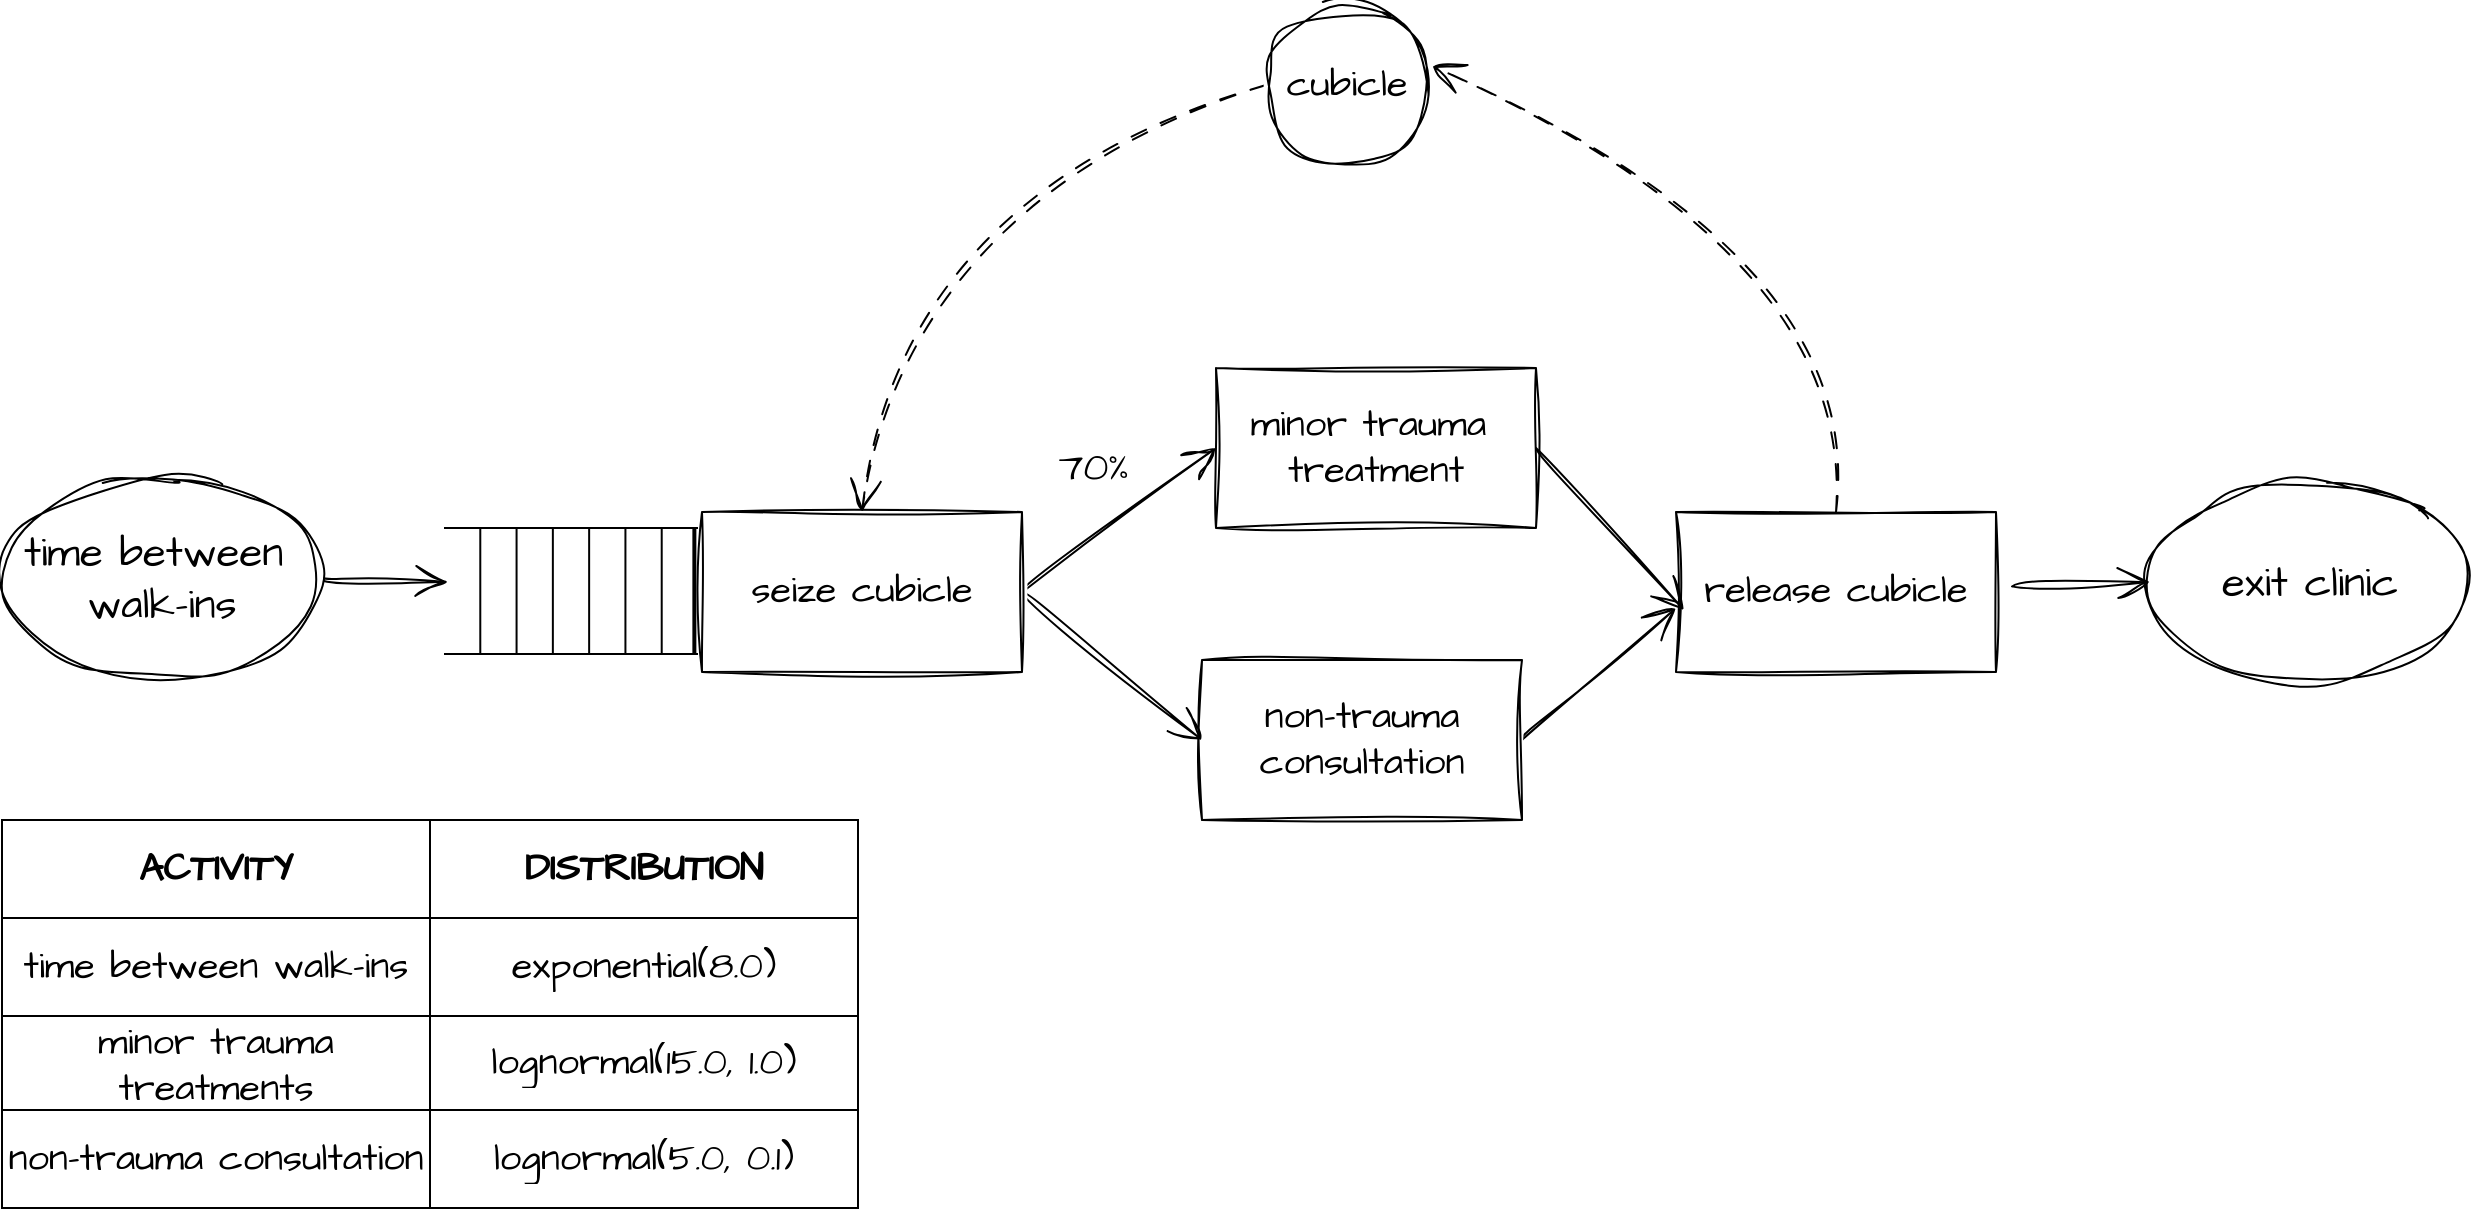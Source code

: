 <mxfile version="27.0.6">
  <diagram name="Page-1" id="bk9uSKQDOz5UPixXICEc">
    <mxGraphModel dx="2547" dy="1257" grid="0" gridSize="10" guides="1" tooltips="1" connect="1" arrows="1" fold="1" page="0" pageScale="1" pageWidth="850" pageHeight="1100" math="0" shadow="0">
      <root>
        <mxCell id="0" />
        <mxCell id="1" parent="0" />
        <mxCell id="IbNe3cyftD1GP1Xd7RGD-58" style="edgeStyle=none;curved=1;rounded=0;sketch=1;hachureGap=4;jiggle=2;curveFitting=1;orthogonalLoop=1;jettySize=auto;html=1;exitX=1;exitY=0.5;exitDx=0;exitDy=0;fontFamily=Architects Daughter;fontSource=https%3A%2F%2Ffonts.googleapis.com%2Fcss%3Ffamily%3DArchitects%2BDaughter;fontSize=16;startSize=14;endArrow=open;endSize=14;sourcePerimeterSpacing=8;targetPerimeterSpacing=8;" edge="1" parent="1" source="IbNe3cyftD1GP1Xd7RGD-1">
          <mxGeometry relative="1" as="geometry">
            <mxPoint x="-389" y="73" as="targetPoint" />
          </mxGeometry>
        </mxCell>
        <mxCell id="IbNe3cyftD1GP1Xd7RGD-1" value="time between&amp;nbsp; walk-ins" style="ellipse;whiteSpace=wrap;html=1;sketch=1;hachureGap=4;jiggle=2;curveFitting=1;fontFamily=Architects Daughter;fontSource=https%3A%2F%2Ffonts.googleapis.com%2Fcss%3Ffamily%3DArchitects%2BDaughter;fontSize=21;" vertex="1" parent="1">
          <mxGeometry x="-612" y="21" width="160" height="100" as="geometry" />
        </mxCell>
        <mxCell id="IbNe3cyftD1GP1Xd7RGD-6" style="edgeStyle=none;curved=1;rounded=0;sketch=1;hachureGap=4;jiggle=2;curveFitting=1;orthogonalLoop=1;jettySize=auto;html=1;exitX=1;exitY=0.5;exitDx=0;exitDy=0;entryX=0;entryY=0.5;entryDx=0;entryDy=0;fontFamily=Architects Daughter;fontSource=https%3A%2F%2Ffonts.googleapis.com%2Fcss%3Ffamily%3DArchitects%2BDaughter;fontSize=16;startSize=14;endArrow=open;endSize=14;sourcePerimeterSpacing=8;targetPerimeterSpacing=8;" edge="1" parent="1" source="IbNe3cyftD1GP1Xd7RGD-2" target="IbNe3cyftD1GP1Xd7RGD-4">
          <mxGeometry relative="1" as="geometry" />
        </mxCell>
        <mxCell id="IbNe3cyftD1GP1Xd7RGD-7" style="edgeStyle=none;curved=1;rounded=0;sketch=1;hachureGap=4;jiggle=2;curveFitting=1;orthogonalLoop=1;jettySize=auto;html=1;exitX=1;exitY=0.5;exitDx=0;exitDy=0;entryX=0;entryY=0.5;entryDx=0;entryDy=0;fontFamily=Architects Daughter;fontSource=https%3A%2F%2Ffonts.googleapis.com%2Fcss%3Ffamily%3DArchitects%2BDaughter;fontSize=16;startSize=14;endArrow=open;endSize=14;sourcePerimeterSpacing=8;targetPerimeterSpacing=8;" edge="1" parent="1" source="IbNe3cyftD1GP1Xd7RGD-2" target="IbNe3cyftD1GP1Xd7RGD-5">
          <mxGeometry relative="1" as="geometry" />
        </mxCell>
        <mxCell id="IbNe3cyftD1GP1Xd7RGD-2" value="seize cubicle" style="rounded=0;whiteSpace=wrap;html=1;sketch=1;hachureGap=4;jiggle=2;curveFitting=1;fontFamily=Architects Daughter;fontSource=https%3A%2F%2Ffonts.googleapis.com%2Fcss%3Ffamily%3DArchitects%2BDaughter;fontSize=19;" vertex="1" parent="1">
          <mxGeometry x="-262" y="38" width="160" height="80" as="geometry" />
        </mxCell>
        <mxCell id="IbNe3cyftD1GP1Xd7RGD-4" value="&lt;div&gt;minor trauma&amp;nbsp;&lt;/div&gt;&lt;div&gt;treatment&lt;/div&gt;" style="rounded=0;whiteSpace=wrap;html=1;sketch=1;hachureGap=4;jiggle=2;curveFitting=1;fontFamily=Architects Daughter;fontSource=https%3A%2F%2Ffonts.googleapis.com%2Fcss%3Ffamily%3DArchitects%2BDaughter;fontSize=19;" vertex="1" parent="1">
          <mxGeometry x="-5" y="-34" width="160" height="80" as="geometry" />
        </mxCell>
        <mxCell id="IbNe3cyftD1GP1Xd7RGD-64" style="edgeStyle=none;curved=1;rounded=0;sketch=1;hachureGap=4;jiggle=2;curveFitting=1;orthogonalLoop=1;jettySize=auto;html=1;exitX=1;exitY=0.5;exitDx=0;exitDy=0;fontFamily=Architects Daughter;fontSource=https%3A%2F%2Ffonts.googleapis.com%2Fcss%3Ffamily%3DArchitects%2BDaughter;fontSize=16;startSize=14;endArrow=open;endSize=14;sourcePerimeterSpacing=8;targetPerimeterSpacing=8;" edge="1" parent="1" source="IbNe3cyftD1GP1Xd7RGD-5">
          <mxGeometry relative="1" as="geometry">
            <mxPoint x="225" y="86" as="targetPoint" />
          </mxGeometry>
        </mxCell>
        <mxCell id="IbNe3cyftD1GP1Xd7RGD-5" value="non-trauma consultation" style="rounded=0;whiteSpace=wrap;html=1;sketch=1;hachureGap=4;jiggle=2;curveFitting=1;fontFamily=Architects Daughter;fontSource=https%3A%2F%2Ffonts.googleapis.com%2Fcss%3Ffamily%3DArchitects%2BDaughter;fontSize=19;" vertex="1" parent="1">
          <mxGeometry x="-12" y="112" width="160" height="80" as="geometry" />
        </mxCell>
        <mxCell id="IbNe3cyftD1GP1Xd7RGD-66" style="edgeStyle=none;curved=1;rounded=0;sketch=1;hachureGap=4;jiggle=2;curveFitting=1;orthogonalLoop=1;jettySize=auto;html=1;exitX=0;exitY=0.5;exitDx=0;exitDy=0;entryX=0.5;entryY=0;entryDx=0;entryDy=0;fontFamily=Architects Daughter;fontSource=https%3A%2F%2Ffonts.googleapis.com%2Fcss%3Ffamily%3DArchitects%2BDaughter;fontSize=16;startSize=14;endArrow=open;endSize=14;sourcePerimeterSpacing=8;targetPerimeterSpacing=8;dashed=1;dashPattern=8 8;" edge="1" parent="1" source="IbNe3cyftD1GP1Xd7RGD-10" target="IbNe3cyftD1GP1Xd7RGD-2">
          <mxGeometry relative="1" as="geometry">
            <Array as="points">
              <mxPoint x="-163" y="-117" />
            </Array>
          </mxGeometry>
        </mxCell>
        <mxCell id="IbNe3cyftD1GP1Xd7RGD-10" value="cubicle" style="ellipse;whiteSpace=wrap;html=1;fontFamily=Architects Daughter;fontSource=https%3A%2F%2Ffonts.googleapis.com%2Fcss%3Ffamily%3DArchitects%2BDaughter;fontSize=19;sketch=1;curveFitting=1;jiggle=2;" vertex="1" parent="1">
          <mxGeometry x="20" y="-217" width="81" height="83" as="geometry" />
        </mxCell>
        <mxCell id="IbNe3cyftD1GP1Xd7RGD-17" value="exit clinic" style="ellipse;whiteSpace=wrap;html=1;sketch=1;hachureGap=4;jiggle=2;curveFitting=1;fontFamily=Architects Daughter;fontSource=https%3A%2F%2Ffonts.googleapis.com%2Fcss%3Ffamily%3DArchitects%2BDaughter;fontSize=21;" vertex="1" parent="1">
          <mxGeometry x="462" y="23" width="160" height="100" as="geometry" />
        </mxCell>
        <mxCell id="IbNe3cyftD1GP1Xd7RGD-48" value="" style="group" vertex="1" connectable="0" parent="1">
          <mxGeometry x="-391" y="46" width="127" height="63" as="geometry" />
        </mxCell>
        <mxCell id="IbNe3cyftD1GP1Xd7RGD-49" value="" style="endArrow=none;html=1;rounded=0;strokeWidth=1;flowAnimation=0;shadow=0;" edge="1" parent="IbNe3cyftD1GP1Xd7RGD-48">
          <mxGeometry width="50" height="50" relative="1" as="geometry">
            <mxPoint as="sourcePoint" />
            <mxPoint x="127.0" as="targetPoint" />
          </mxGeometry>
        </mxCell>
        <mxCell id="IbNe3cyftD1GP1Xd7RGD-50" value="" style="endArrow=none;html=1;rounded=0;strokeWidth=2;entryX=1;entryY=1;entryDx=0;entryDy=0;flowAnimation=0;shadow=0;" edge="1" parent="IbNe3cyftD1GP1Xd7RGD-48">
          <mxGeometry width="50" height="50" relative="1" as="geometry">
            <mxPoint x="125.186" as="sourcePoint" />
            <mxPoint x="125.186" y="63" as="targetPoint" />
          </mxGeometry>
        </mxCell>
        <mxCell id="IbNe3cyftD1GP1Xd7RGD-51" value="" style="endArrow=none;html=1;rounded=0;strokeWidth=1;flowAnimation=0;shadow=0;" edge="1" parent="IbNe3cyftD1GP1Xd7RGD-48">
          <mxGeometry width="50" height="50" relative="1" as="geometry">
            <mxPoint y="63" as="sourcePoint" />
            <mxPoint x="127.0" y="63" as="targetPoint" />
          </mxGeometry>
        </mxCell>
        <mxCell id="IbNe3cyftD1GP1Xd7RGD-52" value="" style="endArrow=none;html=1;rounded=0;strokeWidth=1;entryX=1;entryY=1;entryDx=0;entryDy=0;flowAnimation=0;shadow=0;" edge="1" parent="IbNe3cyftD1GP1Xd7RGD-48">
          <mxGeometry width="50" height="50" relative="1" as="geometry">
            <mxPoint x="108.857" as="sourcePoint" />
            <mxPoint x="108.857" y="63" as="targetPoint" />
          </mxGeometry>
        </mxCell>
        <mxCell id="IbNe3cyftD1GP1Xd7RGD-53" value="" style="endArrow=none;html=1;rounded=0;strokeWidth=1;entryX=1;entryY=1;entryDx=0;entryDy=0;flowAnimation=0;shadow=0;" edge="1" parent="IbNe3cyftD1GP1Xd7RGD-48">
          <mxGeometry width="50" height="50" relative="1" as="geometry">
            <mxPoint x="90.714" as="sourcePoint" />
            <mxPoint x="90.714" y="63" as="targetPoint" />
          </mxGeometry>
        </mxCell>
        <mxCell id="IbNe3cyftD1GP1Xd7RGD-54" value="" style="endArrow=none;html=1;rounded=0;strokeWidth=1;entryX=1;entryY=1;entryDx=0;entryDy=0;flowAnimation=0;shadow=0;" edge="1" parent="IbNe3cyftD1GP1Xd7RGD-48">
          <mxGeometry width="50" height="50" relative="1" as="geometry">
            <mxPoint x="72.571" as="sourcePoint" />
            <mxPoint x="72.571" y="63" as="targetPoint" />
          </mxGeometry>
        </mxCell>
        <mxCell id="IbNe3cyftD1GP1Xd7RGD-55" value="" style="endArrow=none;html=1;rounded=0;strokeWidth=1;entryX=1;entryY=1;entryDx=0;entryDy=0;flowAnimation=0;shadow=0;" edge="1" parent="IbNe3cyftD1GP1Xd7RGD-48">
          <mxGeometry width="50" height="50" relative="1" as="geometry">
            <mxPoint x="54.429" as="sourcePoint" />
            <mxPoint x="54.429" y="63" as="targetPoint" />
          </mxGeometry>
        </mxCell>
        <mxCell id="IbNe3cyftD1GP1Xd7RGD-56" value="" style="endArrow=none;html=1;rounded=0;strokeWidth=1;entryX=1;entryY=1;entryDx=0;entryDy=0;flowAnimation=0;shadow=0;" edge="1" parent="IbNe3cyftD1GP1Xd7RGD-48">
          <mxGeometry width="50" height="50" relative="1" as="geometry">
            <mxPoint x="36.286" as="sourcePoint" />
            <mxPoint x="36.286" y="63" as="targetPoint" />
          </mxGeometry>
        </mxCell>
        <mxCell id="IbNe3cyftD1GP1Xd7RGD-57" value="" style="endArrow=none;html=1;rounded=0;strokeWidth=1;entryX=1;entryY=1;entryDx=0;entryDy=0;flowAnimation=0;shadow=0;" edge="1" parent="IbNe3cyftD1GP1Xd7RGD-48">
          <mxGeometry width="50" height="50" relative="1" as="geometry">
            <mxPoint x="18.143" as="sourcePoint" />
            <mxPoint x="18.143" y="63" as="targetPoint" />
          </mxGeometry>
        </mxCell>
        <mxCell id="IbNe3cyftD1GP1Xd7RGD-65" style="edgeStyle=none;curved=1;rounded=0;sketch=1;hachureGap=4;jiggle=2;curveFitting=1;orthogonalLoop=1;jettySize=auto;html=1;entryX=0;entryY=0.5;entryDx=0;entryDy=0;fontFamily=Architects Daughter;fontSource=https%3A%2F%2Ffonts.googleapis.com%2Fcss%3Ffamily%3DArchitects%2BDaughter;fontSize=16;startSize=14;endArrow=open;endSize=14;sourcePerimeterSpacing=8;targetPerimeterSpacing=8;" edge="1" parent="1" source="IbNe3cyftD1GP1Xd7RGD-62" target="IbNe3cyftD1GP1Xd7RGD-17">
          <mxGeometry relative="1" as="geometry" />
        </mxCell>
        <mxCell id="IbNe3cyftD1GP1Xd7RGD-62" value="release cubicle" style="rounded=0;whiteSpace=wrap;html=1;sketch=1;hachureGap=4;jiggle=2;curveFitting=1;fontFamily=Architects Daughter;fontSource=https%3A%2F%2Ffonts.googleapis.com%2Fcss%3Ffamily%3DArchitects%2BDaughter;fontSize=19;" vertex="1" parent="1">
          <mxGeometry x="225" y="38" width="160" height="80" as="geometry" />
        </mxCell>
        <mxCell id="IbNe3cyftD1GP1Xd7RGD-63" style="edgeStyle=none;curved=1;rounded=0;sketch=1;hachureGap=4;jiggle=2;curveFitting=1;orthogonalLoop=1;jettySize=auto;html=1;exitX=1;exitY=0.5;exitDx=0;exitDy=0;entryX=0.025;entryY=0.613;entryDx=0;entryDy=0;entryPerimeter=0;fontFamily=Architects Daughter;fontSource=https%3A%2F%2Ffonts.googleapis.com%2Fcss%3Ffamily%3DArchitects%2BDaughter;fontSize=16;startSize=14;endArrow=open;endSize=14;sourcePerimeterSpacing=8;targetPerimeterSpacing=8;" edge="1" parent="1" source="IbNe3cyftD1GP1Xd7RGD-4" target="IbNe3cyftD1GP1Xd7RGD-62">
          <mxGeometry relative="1" as="geometry" />
        </mxCell>
        <mxCell id="IbNe3cyftD1GP1Xd7RGD-67" style="edgeStyle=none;curved=1;rounded=0;sketch=1;hachureGap=4;jiggle=2;curveFitting=1;orthogonalLoop=1;jettySize=auto;html=1;entryX=1.025;entryY=0.386;entryDx=0;entryDy=0;entryPerimeter=0;fontFamily=Architects Daughter;fontSource=https%3A%2F%2Ffonts.googleapis.com%2Fcss%3Ffamily%3DArchitects%2BDaughter;fontSize=16;startSize=14;endArrow=open;endSize=14;sourcePerimeterSpacing=8;targetPerimeterSpacing=8;exitX=0.5;exitY=0;exitDx=0;exitDy=0;dashed=1;dashPattern=8 8;" edge="1" parent="1" source="IbNe3cyftD1GP1Xd7RGD-62" target="IbNe3cyftD1GP1Xd7RGD-10">
          <mxGeometry relative="1" as="geometry">
            <Array as="points">
              <mxPoint x="316" y="-93" />
            </Array>
          </mxGeometry>
        </mxCell>
        <mxCell id="IbNe3cyftD1GP1Xd7RGD-68" value="" style="shape=table;startSize=0;container=1;collapsible=0;childLayout=tableLayout;fontFamily=Architects Daughter;fontSource=https%3A%2F%2Ffonts.googleapis.com%2Fcss%3Ffamily%3DArchitects%2BDaughter;fontSize=19;" vertex="1" parent="1">
          <mxGeometry x="-612" y="192" width="428" height="194" as="geometry" />
        </mxCell>
        <mxCell id="IbNe3cyftD1GP1Xd7RGD-69" value="" style="shape=tableRow;horizontal=0;startSize=0;swimlaneHead=0;swimlaneBody=0;strokeColor=inherit;top=0;left=0;bottom=0;right=0;collapsible=0;dropTarget=0;fillColor=none;points=[[0,0.5],[1,0.5]];portConstraint=eastwest;fontFamily=Architects Daughter;fontSource=https%3A%2F%2Ffonts.googleapis.com%2Fcss%3Ffamily%3DArchitects%2BDaughter;fontSize=19;" vertex="1" parent="IbNe3cyftD1GP1Xd7RGD-68">
          <mxGeometry width="428" height="49" as="geometry" />
        </mxCell>
        <mxCell id="IbNe3cyftD1GP1Xd7RGD-70" value="&lt;b&gt;ACTIVITY&lt;/b&gt;" style="shape=partialRectangle;html=1;whiteSpace=wrap;connectable=0;strokeColor=inherit;overflow=hidden;fillColor=none;top=0;left=0;bottom=0;right=0;pointerEvents=1;fontFamily=Architects Daughter;fontSource=https%3A%2F%2Ffonts.googleapis.com%2Fcss%3Ffamily%3DArchitects%2BDaughter;fontSize=19;" vertex="1" parent="IbNe3cyftD1GP1Xd7RGD-69">
          <mxGeometry width="214" height="49" as="geometry">
            <mxRectangle width="214" height="49" as="alternateBounds" />
          </mxGeometry>
        </mxCell>
        <mxCell id="IbNe3cyftD1GP1Xd7RGD-71" value="&lt;b&gt;DISTRIBUTION&lt;/b&gt;" style="shape=partialRectangle;html=1;whiteSpace=wrap;connectable=0;strokeColor=inherit;overflow=hidden;fillColor=none;top=0;left=0;bottom=0;right=0;pointerEvents=1;fontFamily=Architects Daughter;fontSource=https%3A%2F%2Ffonts.googleapis.com%2Fcss%3Ffamily%3DArchitects%2BDaughter;fontSize=19;" vertex="1" parent="IbNe3cyftD1GP1Xd7RGD-69">
          <mxGeometry x="214" width="214" height="49" as="geometry">
            <mxRectangle width="214" height="49" as="alternateBounds" />
          </mxGeometry>
        </mxCell>
        <mxCell id="IbNe3cyftD1GP1Xd7RGD-72" value="" style="shape=tableRow;horizontal=0;startSize=0;swimlaneHead=0;swimlaneBody=0;strokeColor=inherit;top=0;left=0;bottom=0;right=0;collapsible=0;dropTarget=0;fillColor=none;points=[[0,0.5],[1,0.5]];portConstraint=eastwest;fontFamily=Architects Daughter;fontSource=https%3A%2F%2Ffonts.googleapis.com%2Fcss%3Ffamily%3DArchitects%2BDaughter;fontSize=19;" vertex="1" parent="IbNe3cyftD1GP1Xd7RGD-68">
          <mxGeometry y="49" width="428" height="49" as="geometry" />
        </mxCell>
        <mxCell id="IbNe3cyftD1GP1Xd7RGD-73" value="time between walk-ins" style="shape=partialRectangle;html=1;whiteSpace=wrap;connectable=0;strokeColor=inherit;overflow=hidden;fillColor=none;top=0;left=0;bottom=0;right=0;pointerEvents=1;fontFamily=Architects Daughter;fontSource=https%3A%2F%2Ffonts.googleapis.com%2Fcss%3Ffamily%3DArchitects%2BDaughter;fontSize=19;" vertex="1" parent="IbNe3cyftD1GP1Xd7RGD-72">
          <mxGeometry width="214" height="49" as="geometry">
            <mxRectangle width="214" height="49" as="alternateBounds" />
          </mxGeometry>
        </mxCell>
        <mxCell id="IbNe3cyftD1GP1Xd7RGD-74" value="&lt;font&gt;exponential(8.0)&lt;/font&gt;" style="shape=partialRectangle;html=1;whiteSpace=wrap;connectable=0;strokeColor=inherit;overflow=hidden;fillColor=none;top=0;left=0;bottom=0;right=0;pointerEvents=1;fontFamily=Architects Daughter;fontSource=https%3A%2F%2Ffonts.googleapis.com%2Fcss%3Ffamily%3DArchitects%2BDaughter;fontSize=19;" vertex="1" parent="IbNe3cyftD1GP1Xd7RGD-72">
          <mxGeometry x="214" width="214" height="49" as="geometry">
            <mxRectangle width="214" height="49" as="alternateBounds" />
          </mxGeometry>
        </mxCell>
        <mxCell id="IbNe3cyftD1GP1Xd7RGD-75" value="" style="shape=tableRow;horizontal=0;startSize=0;swimlaneHead=0;swimlaneBody=0;strokeColor=inherit;top=0;left=0;bottom=0;right=0;collapsible=0;dropTarget=0;fillColor=none;points=[[0,0.5],[1,0.5]];portConstraint=eastwest;fontFamily=Architects Daughter;fontSource=https%3A%2F%2Ffonts.googleapis.com%2Fcss%3Ffamily%3DArchitects%2BDaughter;fontSize=19;" vertex="1" parent="IbNe3cyftD1GP1Xd7RGD-68">
          <mxGeometry y="98" width="428" height="47" as="geometry" />
        </mxCell>
        <mxCell id="IbNe3cyftD1GP1Xd7RGD-76" value="minor trauma treatments" style="shape=partialRectangle;html=1;whiteSpace=wrap;connectable=0;strokeColor=inherit;overflow=hidden;fillColor=none;top=0;left=0;bottom=0;right=0;pointerEvents=1;fontFamily=Architects Daughter;fontSource=https%3A%2F%2Ffonts.googleapis.com%2Fcss%3Ffamily%3DArchitects%2BDaughter;fontSize=19;" vertex="1" parent="IbNe3cyftD1GP1Xd7RGD-75">
          <mxGeometry width="214" height="47" as="geometry">
            <mxRectangle width="214" height="47" as="alternateBounds" />
          </mxGeometry>
        </mxCell>
        <mxCell id="IbNe3cyftD1GP1Xd7RGD-77" value="lognormal(15.0, 1.0)" style="shape=partialRectangle;html=1;whiteSpace=wrap;connectable=0;strokeColor=inherit;overflow=hidden;fillColor=none;top=0;left=0;bottom=0;right=0;pointerEvents=1;fontFamily=Architects Daughter;fontSource=https%3A%2F%2Ffonts.googleapis.com%2Fcss%3Ffamily%3DArchitects%2BDaughter;fontSize=19;" vertex="1" parent="IbNe3cyftD1GP1Xd7RGD-75">
          <mxGeometry x="214" width="214" height="47" as="geometry">
            <mxRectangle width="214" height="47" as="alternateBounds" />
          </mxGeometry>
        </mxCell>
        <mxCell id="IbNe3cyftD1GP1Xd7RGD-78" value="" style="shape=tableRow;horizontal=0;startSize=0;swimlaneHead=0;swimlaneBody=0;strokeColor=inherit;top=0;left=0;bottom=0;right=0;collapsible=0;dropTarget=0;fillColor=none;points=[[0,0.5],[1,0.5]];portConstraint=eastwest;fontFamily=Architects Daughter;fontSource=https%3A%2F%2Ffonts.googleapis.com%2Fcss%3Ffamily%3DArchitects%2BDaughter;fontSize=19;" vertex="1" parent="IbNe3cyftD1GP1Xd7RGD-68">
          <mxGeometry y="145" width="428" height="49" as="geometry" />
        </mxCell>
        <mxCell id="IbNe3cyftD1GP1Xd7RGD-79" value="non-trauma consultation" style="shape=partialRectangle;html=1;whiteSpace=wrap;connectable=0;strokeColor=inherit;overflow=hidden;fillColor=none;top=0;left=0;bottom=0;right=0;pointerEvents=1;fontFamily=Architects Daughter;fontSource=https%3A%2F%2Ffonts.googleapis.com%2Fcss%3Ffamily%3DArchitects%2BDaughter;fontSize=19;" vertex="1" parent="IbNe3cyftD1GP1Xd7RGD-78">
          <mxGeometry width="214" height="49" as="geometry">
            <mxRectangle width="214" height="49" as="alternateBounds" />
          </mxGeometry>
        </mxCell>
        <mxCell id="IbNe3cyftD1GP1Xd7RGD-80" value="lognormal(5.0, 0.1)" style="shape=partialRectangle;html=1;whiteSpace=wrap;connectable=0;strokeColor=inherit;overflow=hidden;fillColor=none;top=0;left=0;bottom=0;right=0;pointerEvents=1;fontFamily=Architects Daughter;fontSource=https%3A%2F%2Ffonts.googleapis.com%2Fcss%3Ffamily%3DArchitects%2BDaughter;fontSize=19;" vertex="1" parent="IbNe3cyftD1GP1Xd7RGD-78">
          <mxGeometry x="214" width="214" height="49" as="geometry">
            <mxRectangle width="214" height="49" as="alternateBounds" />
          </mxGeometry>
        </mxCell>
        <mxCell id="IbNe3cyftD1GP1Xd7RGD-83" value="70%" style="text;strokeColor=none;fillColor=none;html=1;align=center;verticalAlign=middle;whiteSpace=wrap;rounded=0;fontSize=20;fontFamily=Architects Daughter;fontSource=https%3A%2F%2Ffonts.googleapis.com%2Fcss%3Ffamily%3DArchitects%2BDaughter;" vertex="1" parent="1">
          <mxGeometry x="-96" width="60" height="30" as="geometry" />
        </mxCell>
      </root>
    </mxGraphModel>
  </diagram>
</mxfile>
